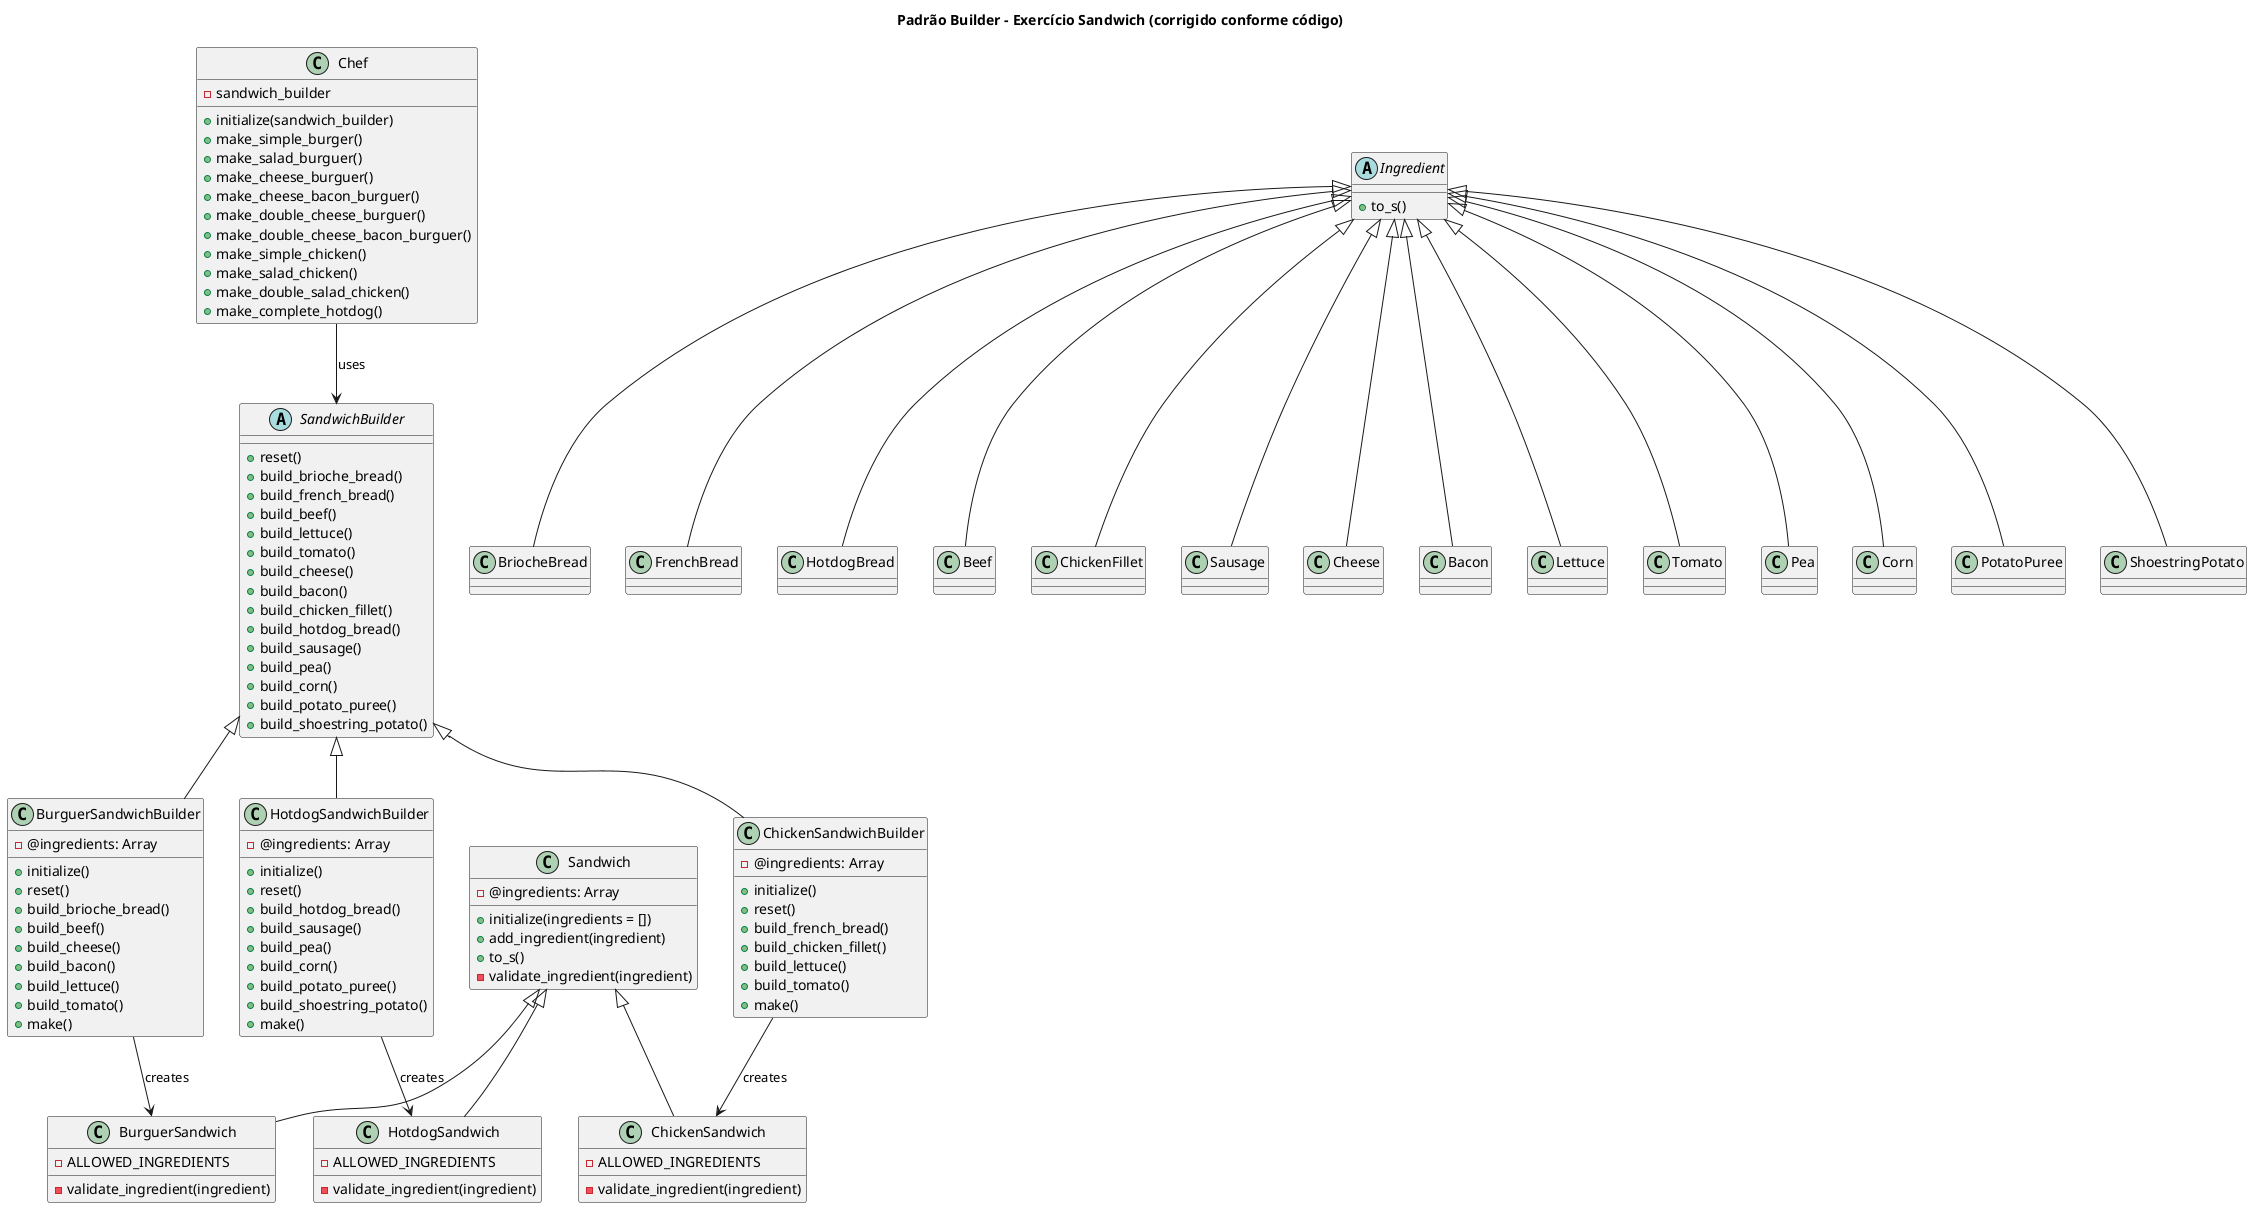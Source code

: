 ' Se estiver usando VSCode, instale a extensão PlantUML Viewer para visualizar o diagrama UML
' Se não conseguir usar a extensão PlantUML Viewer, pegue o conteúdo do arquivo e utilize o site
' https://www.planttext.com/ para visualizar este diagrama UML
@startuml
title Padrão Builder - Exercício Sandwich (corrigido conforme código)

' Produto
class Sandwich {
  +initialize(ingredients = [])
  +add_ingredient(ingredient)
  +to_s()
  -validate_ingredient(ingredient)
  -@ingredients: Array
}

' Classe base para Ingredientes
abstract class Ingredient {
  +to_s()
}

' Ingredientes concretos
class BriocheBread
class FrenchBread
class HotdogBread
class Beef
class ChickenFillet
class Sausage
class Cheese
class Bacon
class Lettuce
class Tomato
class Pea
class Corn
class PotatoPuree
class ShoestringPotato

Ingredient <|-- BriocheBread
Ingredient <|-- FrenchBread
Ingredient <|-- HotdogBread
Ingredient <|-- Beef
Ingredient <|-- ChickenFillet
Ingredient <|-- Sausage
Ingredient <|-- Cheese
Ingredient <|-- Bacon
Ingredient <|-- Lettuce
Ingredient <|-- Tomato
Ingredient <|-- Pea
Ingredient <|-- Corn
Ingredient <|-- PotatoPuree
Ingredient <|-- ShoestringPotato

' Interface / módulo Builder (definição das etapas possíveis)
abstract class SandwichBuilder {
  +reset()
  +build_brioche_bread()
  +build_french_bread()
  +build_beef()
  +build_lettuce()
  +build_tomato()
  +build_cheese()
  +build_bacon()
  +build_chicken_fillet()
  +build_hotdog_bread()
  +build_sausage()
  +build_pea()
  +build_corn()
  +build_potato_puree()
  +build_shoestring_potato()
}

' Builders concretos
class BurguerSandwichBuilder {
  +initialize()
  +reset()
  +build_brioche_bread()
  +build_beef()
  +build_cheese()
  +build_bacon()
  +build_lettuce()
  +build_tomato()
  +make()
  -@ingredients: Array
}

class ChickenSandwichBuilder {
  +initialize()
  +reset()
  +build_french_bread()
  +build_chicken_fillet()
  +build_lettuce()
  +build_tomato()
  +make()
  -@ingredients: Array
}

class HotdogSandwichBuilder {
  +initialize()
  +reset()
  +build_hotdog_bread()
  +build_sausage()
  +build_pea()
  +build_corn()
  +build_potato_puree()
  +build_shoestring_potato()
  +make()
  -@ingredients: Array
}

SandwichBuilder <|-- BurguerSandwichBuilder
SandwichBuilder <|-- ChickenSandwichBuilder
SandwichBuilder <|-- HotdogSandwichBuilder

' Director
class Chef {
  +initialize(sandwich_builder)
  +make_simple_burger()
  +make_salad_burguer()
  +make_cheese_burguer()
  +make_cheese_bacon_burguer()
  +make_double_cheese_burguer()
  +make_double_cheese_bacon_burguer()
  +make_simple_chicken()
  +make_salad_chicken()
  +make_double_salad_chicken()
  +make_complete_hotdog()
  -sandwich_builder
}

' Sanduíches concretos (produtos específicos)
class BurguerSandwich {
  -ALLOWED_INGREDIENTS
  -validate_ingredient(ingredient)
}
class ChickenSandwich {
  -ALLOWED_INGREDIENTS
  -validate_ingredient(ingredient)
}
class HotdogSandwich {
  -ALLOWED_INGREDIENTS
  -validate_ingredient(ingredient)
}

Sandwich <|-- BurguerSandwich
Sandwich <|-- ChickenSandwich
Sandwich <|-- HotdogSandwich

' Relações de criação e uso
BurguerSandwichBuilder --> BurguerSandwich : creates
ChickenSandwichBuilder --> ChickenSandwich : creates
HotdogSandwichBuilder --> HotdogSandwich : creates

Chef --> SandwichBuilder : uses

@enduml
